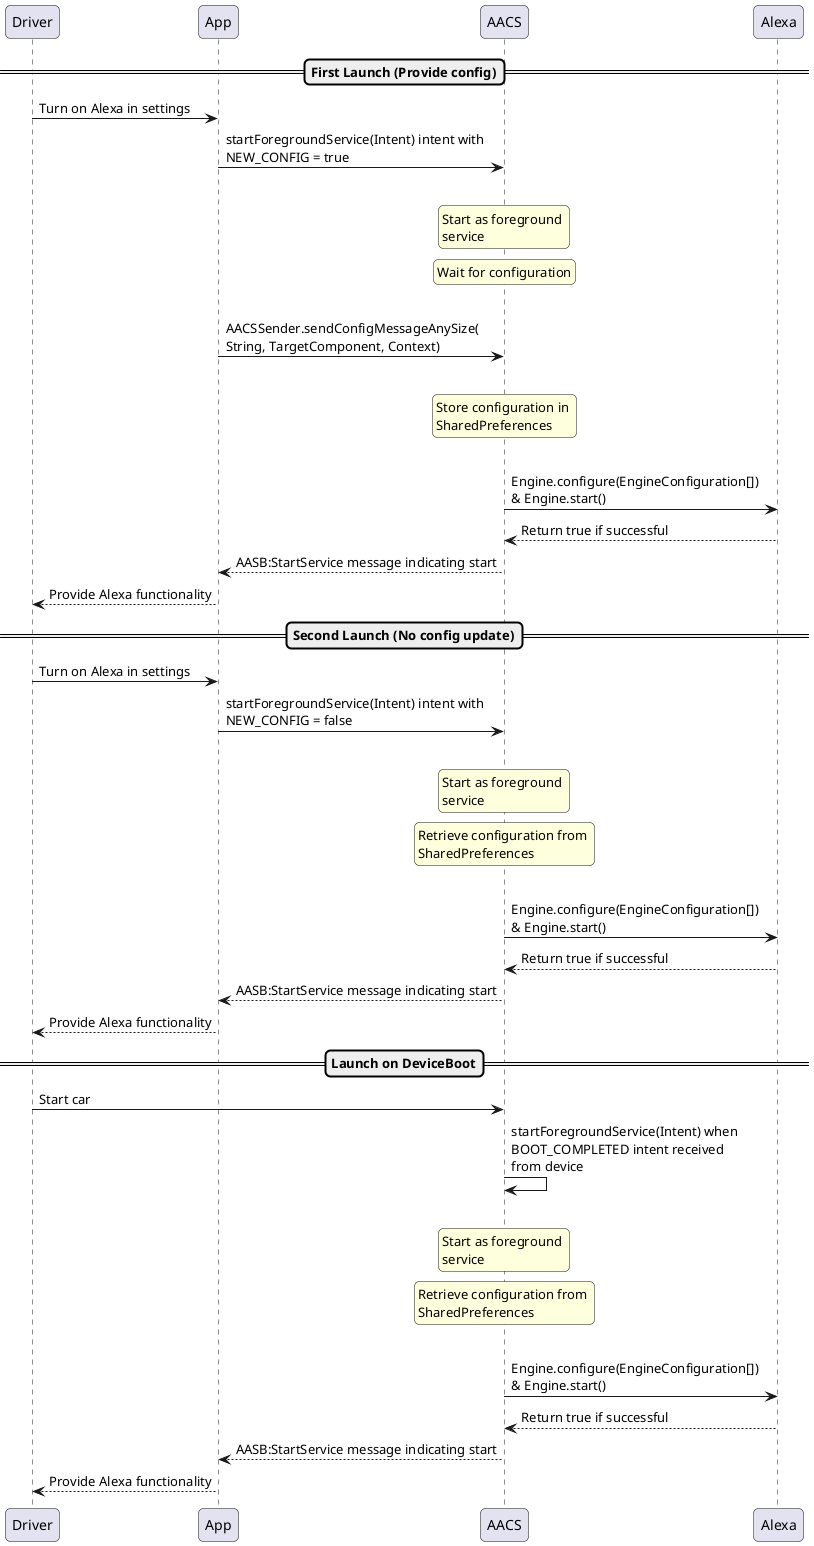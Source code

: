 @startuml
skinparam roundcorner 10
participant Driver 
participant App
participant AACS
participant Alexa 
==First Launch (Provide config)==
Driver->App: Turn on Alexa in settings
App->AACS: startForegroundService(Intent) intent with \nNEW_CONFIG = true
|||
rnote over AACS: Start as foreground \nservice
rnote over AACS: Wait for configuration
|||
App->AACS: AACSSender.sendConfigMessageAnySize(\nString, TargetComponent, Context)
|||
rnote over AACS: Store configuration in \nSharedPreferences
|||
AACS->Alexa: Engine.configure(EngineConfiguration[]) \n& Engine.start()
Alexa-->AACS: Return true if successful
AACS-->App: AASB:StartService message indicating start
App-->Driver: Provide Alexa functionality
==Second Launch (No config update)==
Driver->App: Turn on Alexa in settings
App->AACS: startForegroundService(Intent) intent with \nNEW_CONFIG = false
|||
rnote over AACS: Start as foreground \nservice
rnote over AACS: Retrieve configuration from \nSharedPreferences
|||
AACS->Alexa: Engine.configure(EngineConfiguration[]) \n& Engine.start()
Alexa-->AACS: Return true if successful
AACS-->App: AASB:StartService message indicating start
App-->Driver: Provide Alexa functionality
==Launch on DeviceBoot==
Driver->AACS: Start car
AACS->AACS: startForegroundService(Intent) when \nBOOT_COMPLETED intent received \nfrom device
|||
rnote over AACS: Start as foreground \nservice
rnote over AACS: Retrieve configuration from \nSharedPreferences
|||
AACS->Alexa: Engine.configure(EngineConfiguration[]) \n& Engine.start()
Alexa-->AACS:Return true if successful
AACS-->App: AASB:StartService message indicating start
App-->Driver: Provide Alexa functionality
@enduml